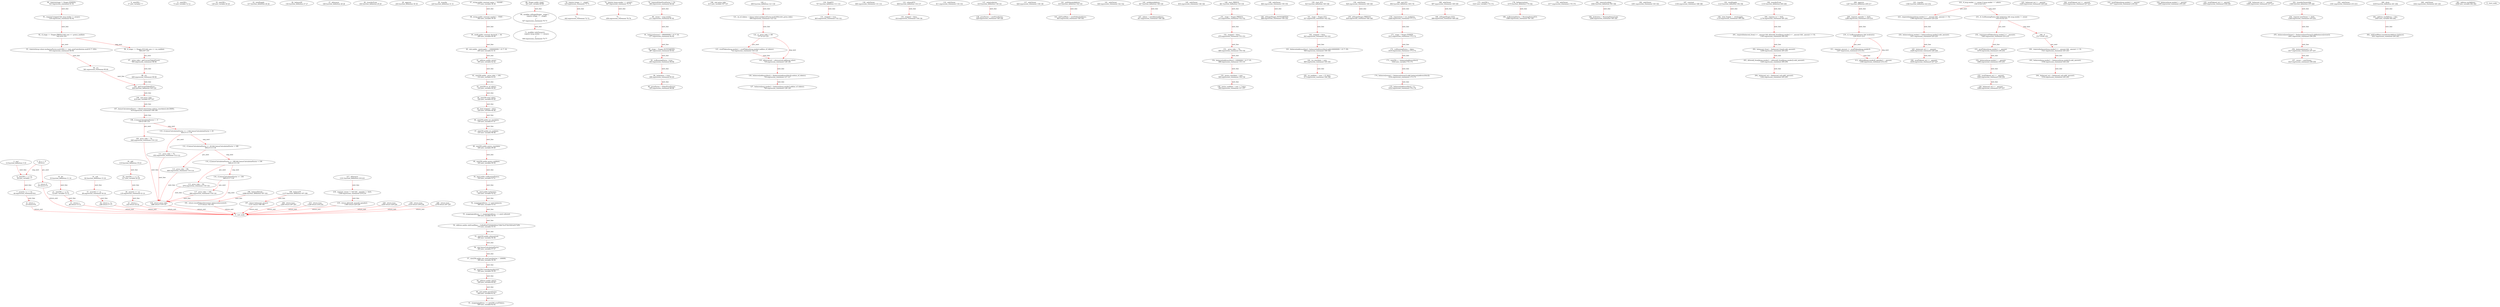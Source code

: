 digraph  {
12 [label="2_ mul\n12-function_definition-3-10", type_label=function_definition];
29 [label="3_ if_a == 0\n29-if-4-6", type_label=if];
34 [label="4_ return 0;\n34-return-5-5", type_label=return];
36 [label="6_ uint256 c = a * b;\n36-new_variable-7-7", type_label=new_variable];
37 [label="6_ uint256 c\n37-new_variable-7-7", type_label=new_variable];
44 [label="7_ assert(c / a == b);\n44-expression_statement-8-8", type_label=expression_statement];
53 [label="8_ return c;\n53-return-9-9", type_label=return];
55 [label="10_ div\n55-function_definition-11-14", type_label=function_definition];
72 [label="11_ uint256 c = a / b;\n72-new_variable-12-12", type_label=new_variable];
73 [label="11_ uint256 c\n73-new_variable-12-12", type_label=new_variable];
80 [label="12_ return c;\n80-return-13-13", type_label=return];
82 [label="14_ sub\n82-function_definition-15-18", type_label=function_definition];
99 [label="15_ assert(b <= a);\n99-expression_statement-16-16", type_label=expression_statement];
106 [label="16_ return a - b;\n106-return-17-17", type_label=return];
110 [label="18_ add\n110-function_definition-19-23", type_label=function_definition];
127 [label="19_ uint256 c = a + b;\n127-new_variable-20-20", type_label=new_variable];
128 [label="19_ uint256 c\n128-new_variable-20-20", type_label=new_variable];
135 [label="20_ assert(c >= a);\n135-expression_statement-21-21", type_label=expression_statement];
142 [label="21_ return c;\n142-return-22-22", type_label=return];
147 [label="25_ totalSupply\n147-function_definition-26-26", type_label=function_definition];
156 [label="26_ balanceOf\n156-function_definition-27-27", type_label=function_definition];
168 [label="27_ allowance\n168-function_definition-28-28", type_label=function_definition];
184 [label="28_ transferFrom\n184-function_definition-29-29", type_label=function_definition];
204 [label="29_ approve\n204-function_definition-30-30", type_label=function_definition];
220 [label="30_ transfer\n220-function_definition-31-31", type_label=function_definition];
275 [label="37_ string public constant name = \"FENIX\";\n275-new_variable-38-38", type_label=new_variable];
282 [label="38_ string public constant symbol = \"FNX\";\n282-new_variable-39-39", type_label=new_variable];
289 [label="39_ uint8 public constant decimals = 18;\n289-new_variable-40-40", type_label=new_variable];
295 [label="40_ uint public _totalsupply = 1000000000 * 10 ** 18;\n295-new_variable-41-41", type_label=new_variable];
305 [label="41_ address public owner;\n305-new_variable-42-42", type_label=new_variable];
310 [label="42_ uint256 public _price_tokn = 100;\n310-new_variable-43-43", type_label=new_variable];
316 [label="43_ uint256 no_of_tokens;\n316-new_variable-44-44", type_label=new_variable];
320 [label="44_ uint256 total_token;\n320-new_variable-45-45", type_label=new_variable];
324 [label="45_ bool stopped = false;\n324-new_variable-46-46", type_label=new_variable];
330 [label="46_ uint256 public ico_startdate;\n330-new_variable-47-47", type_label=new_variable];
335 [label="47_ uint256 public ico_enddate;\n335-new_variable-48-48", type_label=new_variable];
340 [label="48_ uint256 public preico_startdate;\n340-new_variable-49-49", type_label=new_variable];
345 [label="49_ uint256 public preico_enddate;\n345-new_variable-50-50", type_label=new_variable];
350 [label="50_ bool public icoRunningStatus;\n350-new_variable-51-51", type_label=new_variable];
355 [label="51_ bool public lockstatus;\n355-new_variable-52-52", type_label=new_variable];
360 [label="52_ mapping(address => uint) balances;\n360-new_variable-53-53", type_label=new_variable];
366 [label="53_ mapping(address => mapping(address => uint)) allowed;\n366-new_variable-54-54", type_label=new_variable];
374 [label="54_ address public ethFundMain = 0xBe80a978364649422708470c979435f43e027209;\n374-new_variable-55-55", type_label=new_variable];
380 [label="55_ uint256 public ethreceived;\n380-new_variable-56-56", type_label=new_variable];
385 [label="56_ uint bonusCalculationFactor;\n385-new_variable-57-57", type_label=new_variable];
389 [label="57_ uint256 public pre_minContribution = 100000;\n389-new_variable-58-58", type_label=new_variable];
395 [label="58_ uint256 ContributionAmount;\n395-new_variable-59-59", type_label=new_variable];
399 [label="59_ address public admin;\n399-new_variable-60-60", type_label=new_variable];
404 [label="60_ uint public priceFactor;\n404-new_variable-61-61", type_label=new_variable];
409 [label="61_ mapping(address => uint256) availTokens;\n409-new_variable-62-62", type_label=new_variable];
421 [label="68_ Stages public stage;\n421-new_variable-69-69", type_label=new_variable];
427 [label="69_ modifier atStage(Stages _stage) {\n        require (stage == _stage);\n        _;\n    }\n427-expression_statement-70-73", type_label=expression_statement];
435 [label="70_ require (stage == _stage);\n435-expression_statement-71-71", type_label=expression_statement];
442 [label="71_ _;\n442-expression_statement-72-72", type_label=expression_statement];
444 [label="73_ modifier onlyOwner(){\n        require (msg.sender == owner);\n     _;\n    }\n444-expression_statement-74-77", type_label=expression_statement];
447 [label="74_ require (msg.sender == owner);\n447-expression_statement-75-75", type_label=expression_statement];
456 [label="75_ _;\n456-expression_statement-76-76", type_label=expression_statement];
464 [label="79_ require(EtherPriceFactor != 0);\n464-expression_statement-80-80", type_label=expression_statement];
471 [label="80_ owner = msg.sender;\n471-expression_statement-81-81", type_label=expression_statement];
477 [label="81_ balances[owner] = 890000000 * 10 ** 18;\n477-expression_statement-82-82", type_label=expression_statement];
487 [label="82_ stage = Stages.NOTSTARTED;\n487-expression_statement-83-83", type_label=expression_statement];
493 [label="83_ icoRunningStatus =true;\n493-expression_statement-84-84", type_label=expression_statement];
498 [label="84_ lockstatus = true;\n498-expression_statement-85-85", type_label=expression_statement];
503 [label="85_ priceFactor = EtherPriceFactor;\n503-expression_statement-86-86", type_label=expression_statement];
521 [label="90_ require(stage != Stages.ENDED);\n521-expression_statement-91-91", type_label=expression_statement];
530 [label="91_ require(!stopped && msg.sender != owner);\n530-expression_statement-92-92", type_label=expression_statement];
542 [label="92_ if_stage == Stages.PREICO && now <= preico_enddate\n542-if-93-103", type_label=if];
553 [label="93_ require((msg.value).mul(priceFactor.mul(100)) >= (pre_minContribution.mul(10 ** 18)));\n553-expression_statement-94-94", type_label=expression_statement];
581 [label="94_ y();\n581-expression_statement-95-95", type_label=expression_statement];
584 [label="96_ if_stage == Stages.ICO && now <= ico_enddate\n584-if-97-103", type_label=if];
595 [label="97_ _price_tokn= getCurrentTokenPrice();\n595-expression_statement-98-98", type_label=expression_statement];
600 [label="98_ y();\n600-expression_statement-99-99", type_label=expression_statement];
606 [label="104_ getCurrentTokenPrice\n606-function_definition-105-120", type_label=function_definition];
614 [label="106_ uint price_tokn;\n614-new_variable-107-107", type_label=new_variable];
615 [label="106_ uint price_tokn\n615-new_variable-107-107", type_label=new_variable];
619 [label="107_ bonusCalculationFactor = (block.timestamp.sub(ico_startdate)).div(3600);\n619-expression_statement-108-108", type_label=expression_statement];
636 [label="108_ if_bonusCalculationFactor== 0\n636-if-109-118", type_label=if];
640 [label="109_ price_tokn = 70;\n640-expression_statement-110-110", type_label=expression_statement];
644 [label="110_ if_bonusCalculationFactor >= 1 && bonusCalculationFactor < 24\n644-if-111-118", type_label=if];
652 [label="111_ price_tokn = 75;\n652-expression_statement-112-112", type_label=expression_statement];
656 [label="112_ if_bonusCalculationFactor >= 24 && bonusCalculationFactor < 168\n656-if-113-118", type_label=if];
664 [label="113_ price_tokn = 80;\n664-expression_statement-114-114", type_label=expression_statement];
668 [label="114_ if_bonusCalculationFactor >= 168 && bonusCalculationFactor < 336\n668-if-115-118", type_label=if];
676 [label="115_ price_tokn = 90;\n676-expression_statement-116-116", type_label=expression_statement];
680 [label="116_ if_bonusCalculationFactor >= 336\n680-if-117-118", type_label=if];
684 [label="117_ price_tokn = 100;\n684-expression_statement-118-118", type_label=expression_statement];
688 [label="118_ return price_tokn;\n688-return-119-119", type_label=return];
690 [label="120_ y\n690-function_definition-121-130", type_label=function_definition];
694 [label="121_ no_of_tokens = ((msg.value).mul(priceFactor.mul(100))).div(_price_tokn);\n694-expression_statement-122-122", type_label=expression_statement];
717 [label="122_ if__price_tokn >=80\n717-if-123-125", type_label=if];
722 [label="123_ availTokens[msg.sender] = availTokens[msg.sender].add(no_of_tokens);\n722-expression_statement-124-124", type_label=expression_statement];
739 [label="125_ ethreceived = ethreceived.add(msg.value);\n739-expression_statement-126-126", type_label=expression_statement];
750 [label="126_ balances[address(this)] = (balances[address(this)]).sub(no_of_tokens);\n750-expression_statement-127-127", type_label=expression_statement];
768 [label="127_ balances[msg.sender] = balances[msg.sender].add(no_of_tokens);\n768-expression_statement-128-128", type_label=expression_statement];
797 [label="130_ StopICO\n797-function_definition-131-133", type_label=function_definition];
800 [label="130_ onlyOwner\n800-expression_statement-131-131", type_label=expression_statement];
803 [label="131_ stopped = true;\n803-expression_statement-132-132", type_label=expression_statement];
808 [label="133_ releaseICO\n808-function_definition-134-137", type_label=function_definition];
811 [label="133_ onlyOwner\n811-expression_statement-134-134", type_label=expression_statement];
814 [label="135_ stopped = false;\n814-expression_statement-136-136", type_label=expression_statement];
819 [label="137_ setpricefactor\n819-function_definition-138-141", type_label=function_definition];
826 [label="137_ onlyOwner\n826-expression_statement-138-138", type_label=expression_statement];
829 [label="139_ priceFactor = newPricefactor;\n829-expression_statement-140-140", type_label=expression_statement];
833 [label="141_ setEthmainAddress\n833-function_definition-142-145", type_label=function_definition];
840 [label="141_ onlyOwner\n840-expression_statement-142-142", type_label=expression_statement];
843 [label="143_ ethFundMain = newEthfundaddress;\n843-expression_statement-144-144", type_label=expression_statement];
847 [label="145_ setAdminAddress\n847-function_definition-146-149", type_label=function_definition];
854 [label="145_ onlyOwner\n854-expression_statement-146-146", type_label=expression_statement];
857 [label="147_ admin = newAdminaddress;\n857-expression_statement-148-148", type_label=expression_statement];
861 [label="149_ start_PREICO\n861-function_definition-150-159", type_label=function_definition];
864 [label="149_ onlyOwner\n864-expression_statement-150-150", type_label=expression_statement];
866 [label="149_ atStage(Stages.NOTSTARTED)\n866-expression_statement-150-150", type_label=expression_statement];
873 [label="151_ stage = Stages.PREICO;\n873-expression_statement-152-152", type_label=expression_statement];
879 [label="152_ stopped = false;\n879-expression_statement-153-153", type_label=expression_statement];
884 [label="153_ _price_tokn = 70;\n884-expression_statement-154-154", type_label=expression_statement];
888 [label="154_ balances[address(this)] =10000000 * 10 ** 18 ;\n888-expression_statement-155-155", type_label=expression_statement];
900 [label="155_ preico_startdate = now;\n900-expression_statement-156-156", type_label=expression_statement];
904 [label="156_ preico_enddate = now + 7 days;\n904-expression_statement-157-157", type_label=expression_statement];
925 [label="159_ start_ICO\n925-function_definition-160-168", type_label=function_definition];
928 [label="159_ onlyOwner\n928-expression_statement-160-160", type_label=expression_statement];
930 [label="159_ atStage(Stages.PREICO)\n930-expression_statement-160-160", type_label=expression_statement];
937 [label="161_ stage = Stages.ICO;\n937-expression_statement-162-162", type_label=expression_statement];
943 [label="162_ stopped = false;\n943-expression_statement-163-163", type_label=expression_statement];
948 [label="163_ balances[address(this)] =balances[address(this)].add(100000000 * 10 ** 18);\n948-expression_statement-164-164", type_label=expression_statement];
969 [label="164_ ico_startdate = now;\n969-expression_statement-165-165", type_label=expression_statement];
973 [label="165_ ico_enddate = now + 21 days;\n973-expression_statement-166-166", type_label=expression_statement];
994 [label="168_ end_ICO\n994-function_definition-169-178", type_label=function_definition];
997 [label="168_ onlyOwner\n997-expression_statement-169-169", type_label=expression_statement];
999 [label="168_ atStage(Stages.ICO)\n999-expression_statement-169-169", type_label=expression_statement];
1006 [label="170_ require(now > ico_enddate);\n1006-expression_statement-171-171", type_label=expression_statement];
1013 [label="171_ stage = Stages.ENDED;\n1013-expression_statement-172-172", type_label=expression_statement];
1019 [label="172_ icoRunningStatus = false;\n1019-expression_statement-173-173", type_label=expression_statement];
1024 [label="173_ uint256 x = balances[address(this)];\n1024-new_variable-174-174", type_label=new_variable];
1025 [label="173_ uint256 x\n1025-new_variable-174-174", type_label=new_variable];
1034 [label="174_ balances[owner] = (balances[owner]).add( balances[address(this)]);\n1034-expression_statement-175-175", type_label=expression_statement];
1052 [label="175_ balances[address(this)] = 0;\n1052-expression_statement-176-176", type_label=expression_statement];
1070 [label="178_ fixSpecications\n1070-function_definition-179-182", type_label=function_definition];
1077 [label="178_ onlyOwner\n1077-expression_statement-179-179", type_label=expression_statement];
1080 [label="180_ icoRunningStatus = RunningStatusICO;\n1080-expression_statement-181-181", type_label=expression_statement];
1084 [label="182_ removeLocking\n1084-function_definition-183-186", type_label=function_definition];
1091 [label="182_ onlyOwner\n1091-expression_statement-183-183", type_label=expression_statement];
1094 [label="184_ lockstatus = RunningStatusLock;\n1094-expression_statement-185-185", type_label=expression_statement];
1098 [label="186_ balanceDetails\n1098-function_definition-187-193", type_label=function_definition];
1104 [label="187_ constant\n1104-expression_statement-188-188", type_label=expression_statement];
1115 [label="191_ return (availTokens[investor], balances[investor]) ;\n1115-return-192-192", type_label=return];
1123 [label="193_ totalSupply\n1123-function_definition-194-196", type_label=function_definition];
1133 [label="194_ total_Supply = _totalsupply;\n1133-expression_statement-195-195", type_label=expression_statement];
1137 [label="196_ balanceOf\n1137-function_definition-197-199", type_label=function_definition];
1151 [label="197_ return balances[_owner];\n1151-return-198-198", type_label=return];
1155 [label="199_ transferFrom\n1155-function_definition-200-208", type_label=function_definition];
1176 [label="200_ require(_to != 0x0);\n1176-expression_statement-201-201", type_label=expression_statement];
1183 [label="201_ require(balances[_from] >= _amount && allowed[_from][msg.sender] >= _amount && _amount >= 0);\n1183-expression_statement-202-202", type_label=expression_statement];
1206 [label="202_ balances[_from] = (balances[_from]).sub(_amount);\n1206-expression_statement-203-203", type_label=expression_statement];
1220 [label="203_ allowed[_from][msg.sender] = (allowed[_from][msg.sender]).sub(_amount);\n1220-expression_statement-204-204", type_label=expression_statement];
1242 [label="204_ balances[_to] = (balances[_to]).add(_amount);\n1242-expression_statement-205-205", type_label=expression_statement];
1264 [label="206_ return true;\n1264-return-207-207", type_label=return];
1267 [label="208_ approve\n1267-function_definition-209-217", type_label=function_definition];
1284 [label="209_ require(_spender != 0x0);\n1284-expression_statement-210-210", type_label=expression_statement];
1291 [label="210_ if_!icoRunningStatus && lockstatus\n1291-if-211-213", type_label=if];
1297 [label="211_ require(_amount <= availTokens[msg.sender]);\n1297-expression_statement-212-212", type_label=expression_statement];
1308 [label="213_ allowed[msg.sender][_spender] = _amount;\n1308-expression_statement-214-214", type_label=expression_statement];
1328 [label="215_ return true;\n1328-return-216-216", type_label=return];
1331 [label="217_ allowance\n1331-function_definition-218-221", type_label=function_definition];
1349 [label="218_ require(_owner != 0x0 && _spender != 0x0);\n1349-expression_statement-219-219", type_label=expression_statement];
1360 [label="219_ return allowed[_owner][_spender];\n1360-return-220-220", type_label=return];
1366 [label="221_ transfer\n1366-function_definition-222-252", type_label=function_definition];
1383 [label="222_ if_msg.sender == owner || msg.sender == admin\n1383-if-223-251", type_label=if];
1396 [label="223_ require(balances[msg.sender] >= _amount && _amount >= 0);\n1396-expression_statement-224-224", type_label=expression_statement];
1411 [label="224_ balances[msg.sender] = balances[msg.sender].sub(_amount);\n1411-expression_statement-225-225", type_label=expression_statement];
1428 [label="225_ balances[_to] += _amount;\n1428-expression_statement-226-226", type_label=expression_statement];
1429 [label="225_ balances[_to] += _amount\n1429-expression_statement-226-226", type_label=expression_statement];
1434 [label="226_ availTokens[_to] += _amount;\n1434-expression_statement-227-227", type_label=expression_statement];
1435 [label="226_ availTokens[_to] += _amount\n1435-expression_statement-227-227", type_label=expression_statement];
1450 [label="228_ return true;\n1450-return-229-229", type_label=return];
1453 [label="231_ if_!icoRunningStatus && lockstatus && msg.sender != owner\n1453-if-232-251", type_label=if];
1465 [label="232_ require(availTokens[msg.sender] >= _amount);\n1465-expression_statement-233-233", type_label=expression_statement];
1476 [label="233_ availTokens[msg.sender] -= _amount;\n1476-expression_statement-234-234", type_label=expression_statement];
1477 [label="233_ availTokens[msg.sender] -= _amount\n1477-expression_statement-234-234", type_label=expression_statement];
1484 [label="234_ balances[msg.sender] -= _amount;\n1484-expression_statement-235-235", type_label=expression_statement];
1485 [label="234_ balances[msg.sender] -= _amount\n1485-expression_statement-235-235", type_label=expression_statement];
1492 [label="235_ availTokens[_to] += _amount;\n1492-expression_statement-236-236", type_label=expression_statement];
1493 [label="235_ availTokens[_to] += _amount\n1493-expression_statement-236-236", type_label=expression_statement];
1498 [label="236_ balances[_to] += _amount;\n1498-expression_statement-237-237", type_label=expression_statement];
1499 [label="236_ balances[_to] += _amount\n1499-expression_statement-237-237", type_label=expression_statement];
1514 [label="238_ return true;\n1514-return-239-239", type_label=return];
1517 [label="240_ if\n1517-if-241-251", type_label=if];
1521 [label="242_ require(balances[msg.sender] >= _amount && _amount >= 0);\n1521-expression_statement-243-243", type_label=expression_statement];
1536 [label="243_ balances[msg.sender] = (balances[msg.sender]).sub(_amount);\n1536-expression_statement-244-244", type_label=expression_statement];
1554 [label="244_ balances[_to] = (balances[_to]).add(_amount);\n1554-expression_statement-245-245", type_label=expression_statement];
1578 [label="246_ return true;\n1578-return-247-247", type_label=return];
1584 [label="252_ transferOwnership\n1584-function_definition-253-260", type_label=function_definition];
1591 [label="252_ onlyOwner\n1591-expression_statement-253-253", type_label=expression_statement];
1594 [label="254_ require( newOwner != 0x0);\n1594-expression_statement-255-255", type_label=expression_statement];
1601 [label="255_ balances[newOwner] = (balances[newOwner]).add(balances[owner]);\n1601-expression_statement-256-256", type_label=expression_statement];
1617 [label="256_ balances[owner] = 0;\n1617-expression_statement-257-257", type_label=expression_statement];
1623 [label="257_ owner = newOwner;\n1623-expression_statement-258-258", type_label=expression_statement];
1639 [label="260_ drain\n1639-function_definition-261-264", type_label=function_definition];
1642 [label="260_ onlyOwner\n1642-expression_statement-261-261", type_label=expression_statement];
1645 [label="261_ address myAddress = this;\n1645-new_variable-262-262", type_label=new_variable];
1646 [label="261_ address myAddress\n1646-new_variable-262-262", type_label=new_variable];
1651 [label="262_ ethFundMain.transfer(myAddress.balance);\n1651-expression_statement-263-263", type_label=expression_statement];
1 [label="0_ start_node", type_label=start];
2 [label="0_ exit_node", type_label=exit];
12 -> 36  [color=red, controlflow_type=next_line, edge_type=CFG_edge, key=0, label=next_line];
29 -> 34  [color=red, controlflow_type=pos_next, edge_type=CFG_edge, key=0, label=pos_next];
29 -> 36  [color=red, controlflow_type=neg_next, edge_type=CFG_edge, key=0, label=neg_next];
34 -> 2  [color=red, controlflow_type=return_exit, edge_type=CFG_edge, key=0, label=return_exit];
36 -> 44  [color=red, controlflow_type=next_line, edge_type=CFG_edge, key=0, label=next_line];
44 -> 53  [color=red, controlflow_type=next_line, edge_type=CFG_edge, key=0, label=next_line];
53 -> 2  [color=red, controlflow_type=return_exit, edge_type=CFG_edge, key=0, label=return_exit];
55 -> 72  [color=red, controlflow_type=next_line, edge_type=CFG_edge, key=0, label=next_line];
72 -> 80  [color=red, controlflow_type=next_line, edge_type=CFG_edge, key=0, label=next_line];
80 -> 2  [color=red, controlflow_type=return_exit, edge_type=CFG_edge, key=0, label=return_exit];
82 -> 99  [color=red, controlflow_type=next_line, edge_type=CFG_edge, key=0, label=next_line];
99 -> 106  [color=red, controlflow_type=next_line, edge_type=CFG_edge, key=0, label=next_line];
106 -> 2  [color=red, controlflow_type=return_exit, edge_type=CFG_edge, key=0, label=return_exit];
110 -> 127  [color=red, controlflow_type=next_line, edge_type=CFG_edge, key=0, label=next_line];
127 -> 135  [color=red, controlflow_type=next_line, edge_type=CFG_edge, key=0, label=next_line];
135 -> 142  [color=red, controlflow_type=next_line, edge_type=CFG_edge, key=0, label=next_line];
142 -> 2  [color=red, controlflow_type=return_exit, edge_type=CFG_edge, key=0, label=return_exit];
275 -> 282  [color=red, controlflow_type=next_line, edge_type=CFG_edge, key=0, label=next_line];
282 -> 289  [color=red, controlflow_type=next_line, edge_type=CFG_edge, key=0, label=next_line];
289 -> 295  [color=red, controlflow_type=next_line, edge_type=CFG_edge, key=0, label=next_line];
295 -> 305  [color=red, controlflow_type=next_line, edge_type=CFG_edge, key=0, label=next_line];
305 -> 310  [color=red, controlflow_type=next_line, edge_type=CFG_edge, key=0, label=next_line];
310 -> 316  [color=red, controlflow_type=next_line, edge_type=CFG_edge, key=0, label=next_line];
316 -> 320  [color=red, controlflow_type=next_line, edge_type=CFG_edge, key=0, label=next_line];
320 -> 324  [color=red, controlflow_type=next_line, edge_type=CFG_edge, key=0, label=next_line];
324 -> 330  [color=red, controlflow_type=next_line, edge_type=CFG_edge, key=0, label=next_line];
330 -> 335  [color=red, controlflow_type=next_line, edge_type=CFG_edge, key=0, label=next_line];
335 -> 340  [color=red, controlflow_type=next_line, edge_type=CFG_edge, key=0, label=next_line];
340 -> 345  [color=red, controlflow_type=next_line, edge_type=CFG_edge, key=0, label=next_line];
345 -> 350  [color=red, controlflow_type=next_line, edge_type=CFG_edge, key=0, label=next_line];
350 -> 355  [color=red, controlflow_type=next_line, edge_type=CFG_edge, key=0, label=next_line];
355 -> 360  [color=red, controlflow_type=next_line, edge_type=CFG_edge, key=0, label=next_line];
360 -> 366  [color=red, controlflow_type=next_line, edge_type=CFG_edge, key=0, label=next_line];
366 -> 374  [color=red, controlflow_type=next_line, edge_type=CFG_edge, key=0, label=next_line];
374 -> 380  [color=red, controlflow_type=next_line, edge_type=CFG_edge, key=0, label=next_line];
380 -> 385  [color=red, controlflow_type=next_line, edge_type=CFG_edge, key=0, label=next_line];
385 -> 389  [color=red, controlflow_type=next_line, edge_type=CFG_edge, key=0, label=next_line];
389 -> 395  [color=red, controlflow_type=next_line, edge_type=CFG_edge, key=0, label=next_line];
395 -> 399  [color=red, controlflow_type=next_line, edge_type=CFG_edge, key=0, label=next_line];
399 -> 404  [color=red, controlflow_type=next_line, edge_type=CFG_edge, key=0, label=next_line];
404 -> 409  [color=red, controlflow_type=next_line, edge_type=CFG_edge, key=0, label=next_line];
421 -> 427  [color=red, controlflow_type=next_line, edge_type=CFG_edge, key=0, label=next_line];
427 -> 444  [color=red, controlflow_type=next_line, edge_type=CFG_edge, key=0, label=next_line];
435 -> 442  [color=red, controlflow_type=next_line, edge_type=CFG_edge, key=0, label=next_line];
447 -> 456  [color=red, controlflow_type=next_line, edge_type=CFG_edge, key=0, label=next_line];
464 -> 471  [color=red, controlflow_type=next_line, edge_type=CFG_edge, key=0, label=next_line];
471 -> 477  [color=red, controlflow_type=next_line, edge_type=CFG_edge, key=0, label=next_line];
477 -> 487  [color=red, controlflow_type=next_line, edge_type=CFG_edge, key=0, label=next_line];
487 -> 493  [color=red, controlflow_type=next_line, edge_type=CFG_edge, key=0, label=next_line];
493 -> 498  [color=red, controlflow_type=next_line, edge_type=CFG_edge, key=0, label=next_line];
498 -> 503  [color=red, controlflow_type=next_line, edge_type=CFG_edge, key=0, label=next_line];
521 -> 530  [color=red, controlflow_type=next_line, edge_type=CFG_edge, key=0, label=next_line];
530 -> 542  [color=red, controlflow_type=next_line, edge_type=CFG_edge, key=0, label=next_line];
542 -> 553  [color=red, controlflow_type=pos_next, edge_type=CFG_edge, key=0, label=pos_next];
542 -> 584  [color=red, controlflow_type=neg_next, edge_type=CFG_edge, key=0, label=neg_next];
553 -> 581  [color=red, controlflow_type=next_line, edge_type=CFG_edge, key=0, label=next_line];
581 -> 606  [color=red, controlflow_type=next_line, edge_type=CFG_edge, key=0, label=next_line];
584 -> 595  [color=red, controlflow_type=pos_next, edge_type=CFG_edge, key=0, label=pos_next];
595 -> 600  [color=red, controlflow_type=next_line, edge_type=CFG_edge, key=0, label=next_line];
600 -> 606  [color=red, controlflow_type=next_line, edge_type=CFG_edge, key=0, label=next_line];
606 -> 614  [color=red, controlflow_type=next_line, edge_type=CFG_edge, key=0, label=next_line];
614 -> 619  [color=red, controlflow_type=next_line, edge_type=CFG_edge, key=0, label=next_line];
619 -> 636  [color=red, controlflow_type=next_line, edge_type=CFG_edge, key=0, label=next_line];
636 -> 640  [color=red, controlflow_type=pos_next, edge_type=CFG_edge, key=0, label=pos_next];
636 -> 644  [color=red, controlflow_type=neg_next, edge_type=CFG_edge, key=0, label=neg_next];
640 -> 688  [color=red, controlflow_type=next_line, edge_type=CFG_edge, key=0, label=next_line];
644 -> 652  [color=red, controlflow_type=pos_next, edge_type=CFG_edge, key=0, label=pos_next];
644 -> 656  [color=red, controlflow_type=neg_next, edge_type=CFG_edge, key=0, label=neg_next];
652 -> 688  [color=red, controlflow_type=next_line, edge_type=CFG_edge, key=0, label=next_line];
656 -> 664  [color=red, controlflow_type=pos_next, edge_type=CFG_edge, key=0, label=pos_next];
656 -> 668  [color=red, controlflow_type=neg_next, edge_type=CFG_edge, key=0, label=neg_next];
664 -> 688  [color=red, controlflow_type=next_line, edge_type=CFG_edge, key=0, label=next_line];
668 -> 676  [color=red, controlflow_type=pos_next, edge_type=CFG_edge, key=0, label=pos_next];
668 -> 680  [color=red, controlflow_type=neg_next, edge_type=CFG_edge, key=0, label=neg_next];
676 -> 688  [color=red, controlflow_type=next_line, edge_type=CFG_edge, key=0, label=next_line];
680 -> 684  [color=red, controlflow_type=pos_next, edge_type=CFG_edge, key=0, label=pos_next];
680 -> 688  [color=red, controlflow_type=neg_next, edge_type=CFG_edge, key=0, label=neg_next];
684 -> 688  [color=red, controlflow_type=next_line, edge_type=CFG_edge, key=0, label=next_line];
688 -> 2  [color=red, controlflow_type=return_exit, edge_type=CFG_edge, key=0, label=return_exit];
690 -> 694  [color=red, controlflow_type=next_line, edge_type=CFG_edge, key=0, label=next_line];
694 -> 717  [color=red, controlflow_type=next_line, edge_type=CFG_edge, key=0, label=next_line];
717 -> 722  [color=red, controlflow_type=pos_next, edge_type=CFG_edge, key=0, label=pos_next];
717 -> 739  [color=red, controlflow_type=neg_next, edge_type=CFG_edge, key=0, label=neg_next];
722 -> 739  [color=red, controlflow_type=next_line, edge_type=CFG_edge, key=0, label=next_line];
739 -> 750  [color=red, controlflow_type=next_line, edge_type=CFG_edge, key=0, label=next_line];
750 -> 768  [color=red, controlflow_type=next_line, edge_type=CFG_edge, key=0, label=next_line];
797 -> 803  [color=red, controlflow_type=next_line, edge_type=CFG_edge, key=0, label=next_line];
808 -> 814  [color=red, controlflow_type=next_line, edge_type=CFG_edge, key=0, label=next_line];
819 -> 829  [color=red, controlflow_type=next_line, edge_type=CFG_edge, key=0, label=next_line];
833 -> 843  [color=red, controlflow_type=next_line, edge_type=CFG_edge, key=0, label=next_line];
847 -> 857  [color=red, controlflow_type=next_line, edge_type=CFG_edge, key=0, label=next_line];
861 -> 873  [color=red, controlflow_type=next_line, edge_type=CFG_edge, key=0, label=next_line];
864 -> 866  [color=red, controlflow_type=next_line, edge_type=CFG_edge, key=0, label=next_line];
873 -> 879  [color=red, controlflow_type=next_line, edge_type=CFG_edge, key=0, label=next_line];
879 -> 884  [color=red, controlflow_type=next_line, edge_type=CFG_edge, key=0, label=next_line];
884 -> 888  [color=red, controlflow_type=next_line, edge_type=CFG_edge, key=0, label=next_line];
888 -> 900  [color=red, controlflow_type=next_line, edge_type=CFG_edge, key=0, label=next_line];
900 -> 904  [color=red, controlflow_type=next_line, edge_type=CFG_edge, key=0, label=next_line];
925 -> 937  [color=red, controlflow_type=next_line, edge_type=CFG_edge, key=0, label=next_line];
928 -> 930  [color=red, controlflow_type=next_line, edge_type=CFG_edge, key=0, label=next_line];
937 -> 943  [color=red, controlflow_type=next_line, edge_type=CFG_edge, key=0, label=next_line];
943 -> 948  [color=red, controlflow_type=next_line, edge_type=CFG_edge, key=0, label=next_line];
948 -> 969  [color=red, controlflow_type=next_line, edge_type=CFG_edge, key=0, label=next_line];
969 -> 973  [color=red, controlflow_type=next_line, edge_type=CFG_edge, key=0, label=next_line];
994 -> 1006  [color=red, controlflow_type=next_line, edge_type=CFG_edge, key=0, label=next_line];
997 -> 999  [color=red, controlflow_type=next_line, edge_type=CFG_edge, key=0, label=next_line];
1006 -> 1013  [color=red, controlflow_type=next_line, edge_type=CFG_edge, key=0, label=next_line];
1013 -> 1019  [color=red, controlflow_type=next_line, edge_type=CFG_edge, key=0, label=next_line];
1019 -> 1024  [color=red, controlflow_type=next_line, edge_type=CFG_edge, key=0, label=next_line];
1024 -> 1034  [color=red, controlflow_type=next_line, edge_type=CFG_edge, key=0, label=next_line];
1034 -> 1052  [color=red, controlflow_type=next_line, edge_type=CFG_edge, key=0, label=next_line];
1070 -> 1080  [color=red, controlflow_type=next_line, edge_type=CFG_edge, key=0, label=next_line];
1084 -> 1094  [color=red, controlflow_type=next_line, edge_type=CFG_edge, key=0, label=next_line];
1098 -> 1115  [color=red, controlflow_type=next_line, edge_type=CFG_edge, key=0, label=next_line];
1115 -> 2  [color=red, controlflow_type=return_exit, edge_type=CFG_edge, key=0, label=return_exit];
1123 -> 1133  [color=red, controlflow_type=next_line, edge_type=CFG_edge, key=0, label=next_line];
1137 -> 1151  [color=red, controlflow_type=next_line, edge_type=CFG_edge, key=0, label=next_line];
1151 -> 2  [color=red, controlflow_type=return_exit, edge_type=CFG_edge, key=0, label=return_exit];
1155 -> 1176  [color=red, controlflow_type=next_line, edge_type=CFG_edge, key=0, label=next_line];
1176 -> 1183  [color=red, controlflow_type=next_line, edge_type=CFG_edge, key=0, label=next_line];
1183 -> 1206  [color=red, controlflow_type=next_line, edge_type=CFG_edge, key=0, label=next_line];
1206 -> 1220  [color=red, controlflow_type=next_line, edge_type=CFG_edge, key=0, label=next_line];
1220 -> 1242  [color=red, controlflow_type=next_line, edge_type=CFG_edge, key=0, label=next_line];
1264 -> 2  [color=red, controlflow_type=return_exit, edge_type=CFG_edge, key=0, label=return_exit];
1267 -> 1284  [color=red, controlflow_type=next_line, edge_type=CFG_edge, key=0, label=next_line];
1284 -> 1291  [color=red, controlflow_type=next_line, edge_type=CFG_edge, key=0, label=next_line];
1291 -> 1297  [color=red, controlflow_type=pos_next, edge_type=CFG_edge, key=0, label=pos_next];
1291 -> 1308  [color=red, controlflow_type=neg_next, edge_type=CFG_edge, key=0, label=neg_next];
1297 -> 1308  [color=red, controlflow_type=next_line, edge_type=CFG_edge, key=0, label=next_line];
1328 -> 2  [color=red, controlflow_type=return_exit, edge_type=CFG_edge, key=0, label=return_exit];
1331 -> 1349  [color=red, controlflow_type=next_line, edge_type=CFG_edge, key=0, label=next_line];
1349 -> 1360  [color=red, controlflow_type=next_line, edge_type=CFG_edge, key=0, label=next_line];
1360 -> 2  [color=red, controlflow_type=return_exit, edge_type=CFG_edge, key=0, label=return_exit];
1383 -> 1396  [color=red, controlflow_type=pos_next, edge_type=CFG_edge, key=0, label=pos_next];
1383 -> 1453  [color=red, controlflow_type=neg_next, edge_type=CFG_edge, key=0, label=neg_next];
1396 -> 1411  [color=red, controlflow_type=next_line, edge_type=CFG_edge, key=0, label=next_line];
1411 -> 1428  [color=red, controlflow_type=next_line, edge_type=CFG_edge, key=0, label=next_line];
1428 -> 1434  [color=red, controlflow_type=next_line, edge_type=CFG_edge, key=0, label=next_line];
1450 -> 2  [color=red, controlflow_type=return_exit, edge_type=CFG_edge, key=0, label=return_exit];
1453 -> 1465  [color=red, controlflow_type=pos_next, edge_type=CFG_edge, key=0, label=pos_next];
1453 -> 1517  [color=red, controlflow_type=neg_next, edge_type=CFG_edge, key=0, label=neg_next];
1465 -> 1476  [color=red, controlflow_type=next_line, edge_type=CFG_edge, key=0, label=next_line];
1476 -> 1484  [color=red, controlflow_type=next_line, edge_type=CFG_edge, key=0, label=next_line];
1484 -> 1492  [color=red, controlflow_type=next_line, edge_type=CFG_edge, key=0, label=next_line];
1492 -> 1498  [color=red, controlflow_type=next_line, edge_type=CFG_edge, key=0, label=next_line];
1514 -> 2  [color=red, controlflow_type=return_exit, edge_type=CFG_edge, key=0, label=return_exit];
1517 -> 1521  [color=red, controlflow_type=pos_next, edge_type=CFG_edge, key=0, label=pos_next];
1521 -> 1536  [color=red, controlflow_type=next_line, edge_type=CFG_edge, key=0, label=next_line];
1536 -> 1554  [color=red, controlflow_type=next_line, edge_type=CFG_edge, key=0, label=next_line];
1578 -> 2  [color=red, controlflow_type=return_exit, edge_type=CFG_edge, key=0, label=return_exit];
1584 -> 1594  [color=red, controlflow_type=next_line, edge_type=CFG_edge, key=0, label=next_line];
1594 -> 1601  [color=red, controlflow_type=next_line, edge_type=CFG_edge, key=0, label=next_line];
1601 -> 1617  [color=red, controlflow_type=next_line, edge_type=CFG_edge, key=0, label=next_line];
1617 -> 1623  [color=red, controlflow_type=next_line, edge_type=CFG_edge, key=0, label=next_line];
1639 -> 1645  [color=red, controlflow_type=next_line, edge_type=CFG_edge, key=0, label=next_line];
1645 -> 1651  [color=red, controlflow_type=next_line, edge_type=CFG_edge, key=0, label=next_line];
}
